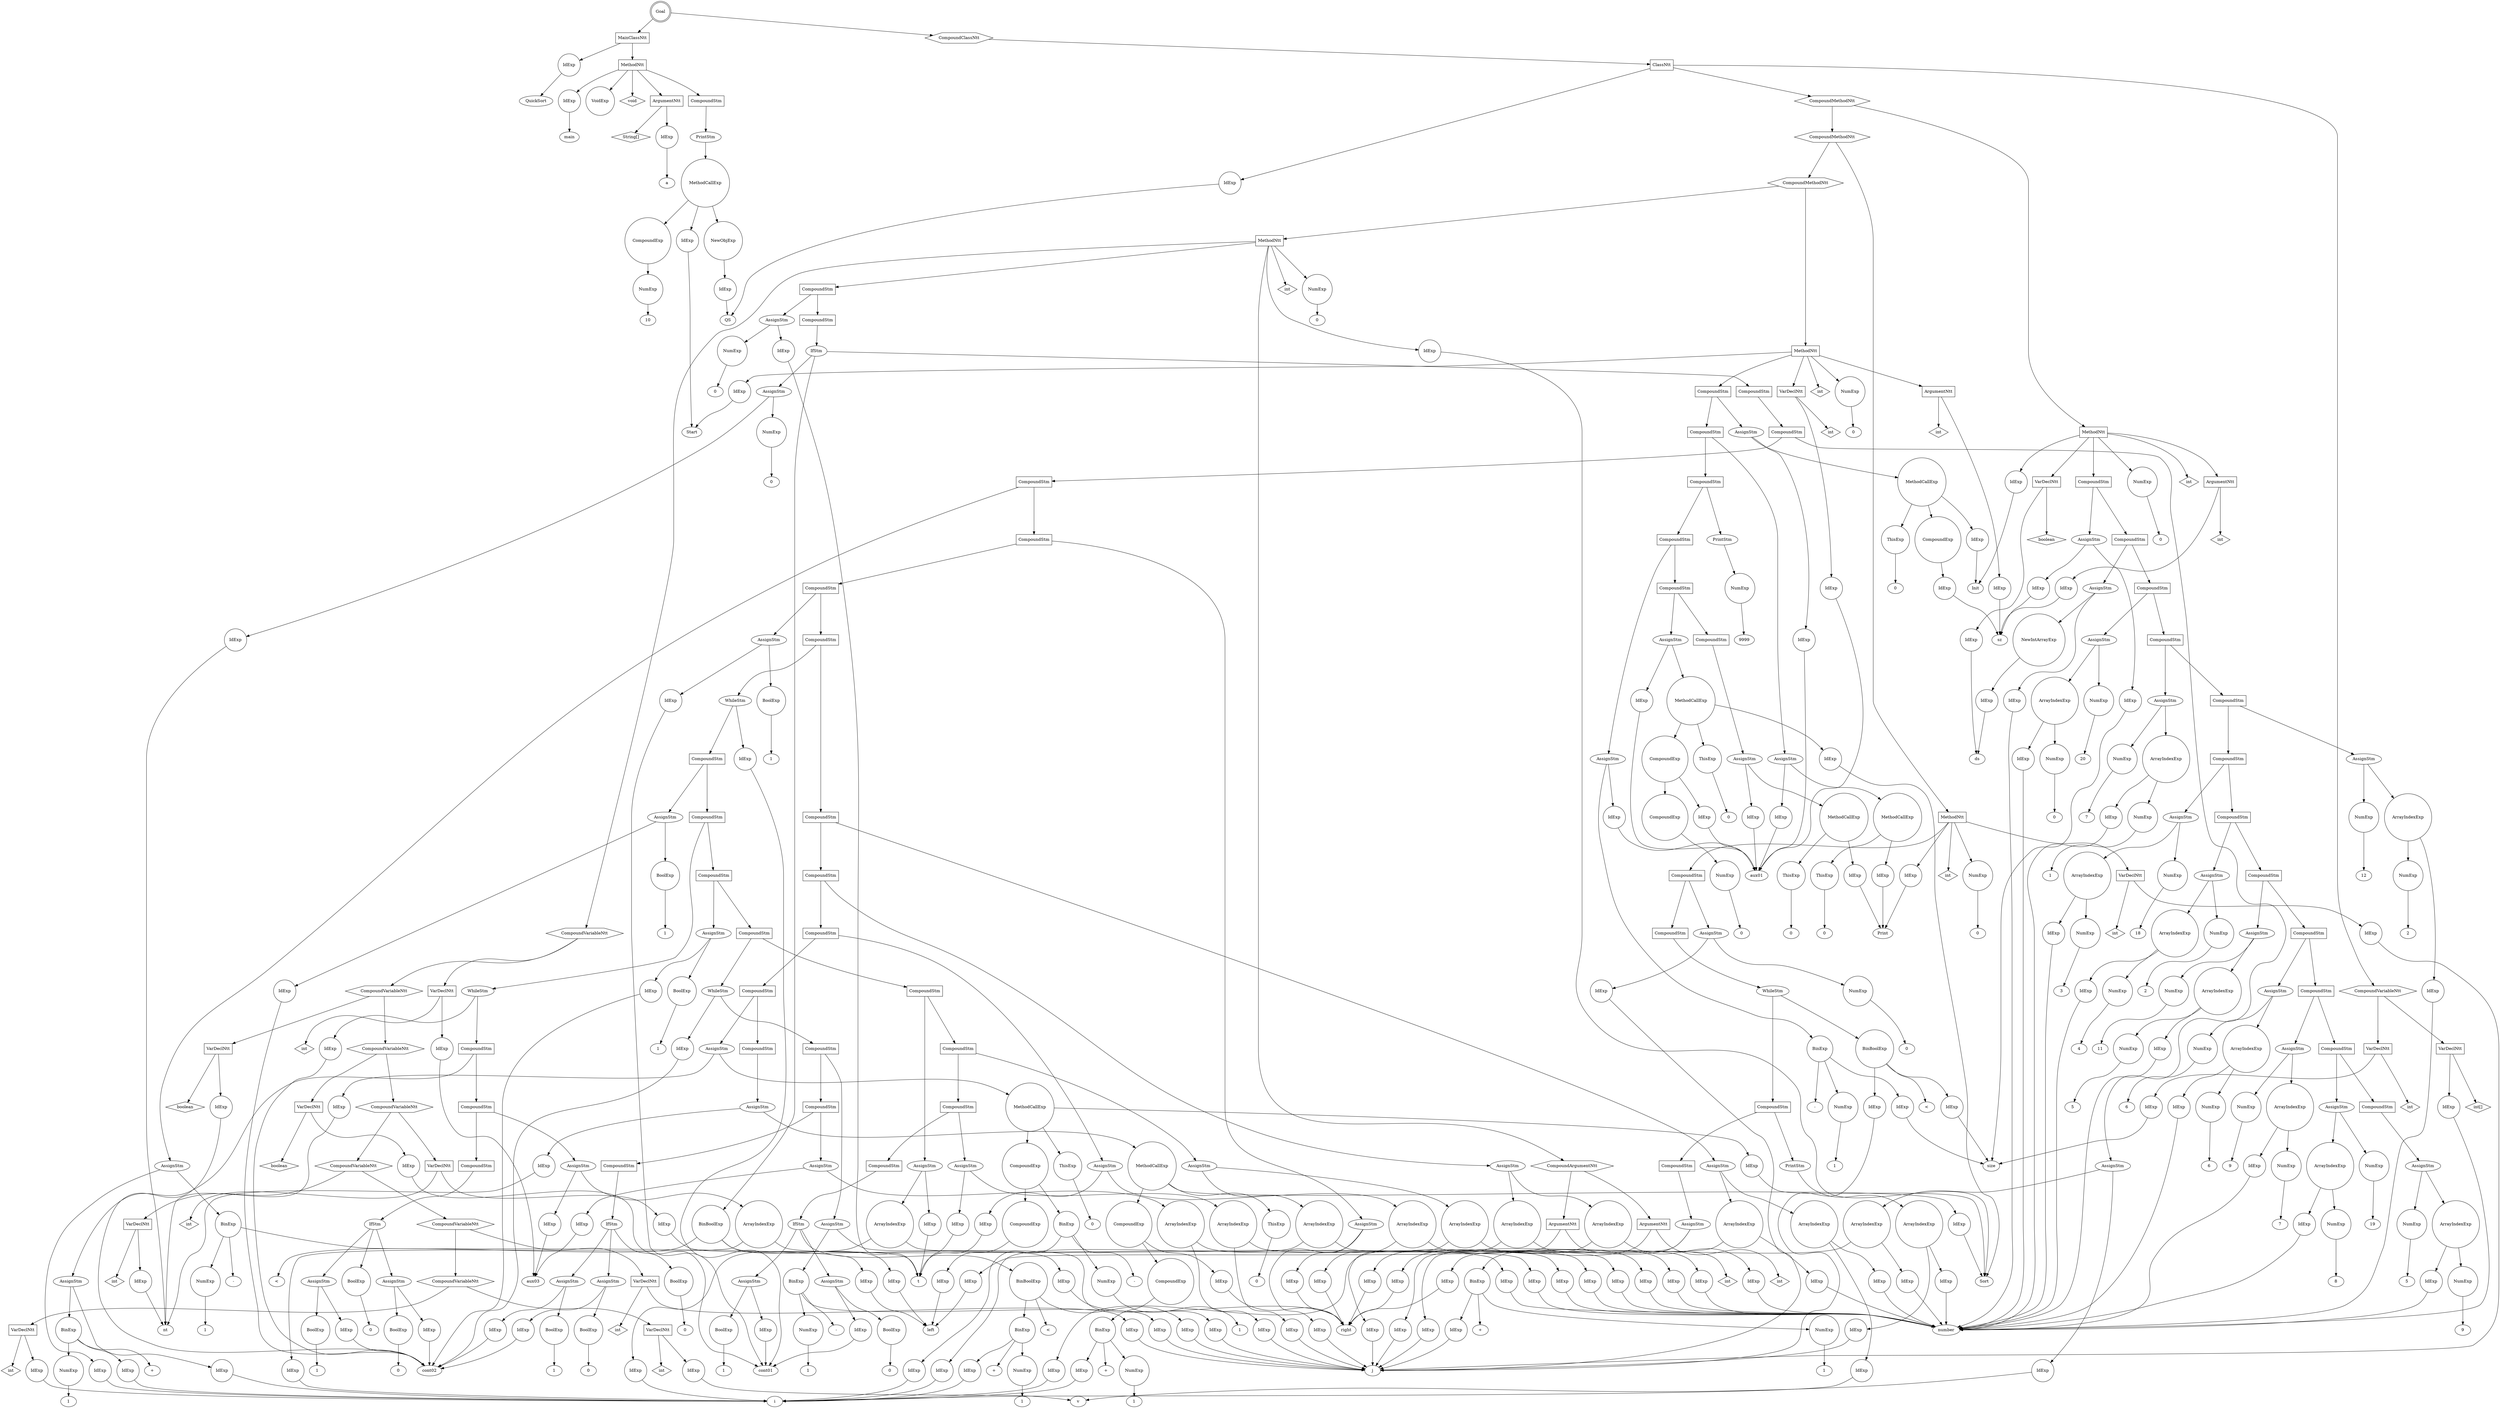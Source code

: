 digraph my_graph {
-1261397456;
-1261397456[label = "Goal", shape = "doublecircle"];
-1261397456->-1261435184;
-1261435184[label = "MainClassNtt", shape = "box"];
-1261435184->-1261434176
-1261434176[label = "IdExp", shape = "circle"];
-1261434176->-1259338288;
-1259338288[label = "QuickSort"];
-1261435184->-1250949040;
-1250949040[label = "MethodNtt", shape = "box"];
-1250949040->-1261435232;
-1261435232[label = "void", shape = "diamond" ];
-1250949040->-1261435280
-1261435280[label = "IdExp", shape = "circle"];
-1261435280->-1259338672;
-1259338672[label = "main"];
-1250949040->-1261435424;
-1261435424[label = "ArgumentNtt", shape = "box"];
-1261435424->-1261435376;
-1261435376[label = "String[]", shape = "diamond" ];
-1261435424->-1261434368
-1261434368[label = "IdExp", shape = "circle"];
-1261434368->-1259338448;
-1259338448[label = "a"];
-1250949040->-1261435136;
-1261435136[label = "CompoundStm", shape = "polygon"];
-1261435136->-1259338640;
-1259338640[label = "PrintStm", shape = "ellipse"];
-1259338640->-1261435040
-1261435040[label = "MethodCallExp", shape = "circle"];
-1261435040->-1261434608
-1261434608[label = "NewObjExp", shape = "circle"];
-1261434608->-1261434512
-1261434512[label = "IdExp", shape = "circle"];
-1261434512->-1259338512;
-1259338512[label = "QS"];
-1261435040->-1261434752
-1261434752[label = "IdExp", shape = "circle"];
-1261434752->-1259338576;
-1259338576[label = "Start"];
-1261435040->-1261434944;
-1261434944[label = "CompoundExp", shape = "circle"];
-1261434944->-1261434848
-1261434848[label = "NumExp", shape = "circle"];
-1261434848->-1261434847;
-1261434847[label = "10"];
-1250949040->-1259338736
-1259338736[label = "VoidExp", shape = "circle"];
-1261397456->-1261397408;
-1261397408[label = "CompoundClassNtt", shape = "hexagon"];
-1261397408->-1261397360;
-1261397360[label = "ClassNtt", shape = "box"];
-1261397360->-1261435712
-1261435712[label = "IdExp", shape = "circle"];
-1261435712->-1259338512;
-1259338512[label = "QS"];
-1261397360->-1261436336;
-1261436336[label = "CompoundVariableNtt", shape = "hexagon"];
-1261436336->-1261436000;
-1261436000[label = "VarDeclNtt", shape = "box"];
-1261436000->-1261435808;
-1261435808[label = "int[]", shape = "diamond" ];
-1261436000->-1261435904
-1261435904[label = "IdExp", shape = "circle"];
-1261435904->-1259338768;
-1259338768[label = "number"];
-1261436336->-1261436288;
-1261436288[label = "VarDeclNtt", shape = "box"];
-1261436288->-1261436096;
-1261436096[label = "int", shape = "diamond" ];
-1261436288->-1261436192
-1261436192[label = "IdExp", shape = "circle"];
-1261436192->-1259338832;
-1259338832[label = "size"];
-1261397360->-1261397312;
-1261397312[label = "CompoundMethodNtt", shape = "hexagon"];
-1261397312->-1261408688;
-1261408688[label = "CompoundMethodNtt", shape = "hexagon"];
-1261408688->-1261406240;
-1261406240[label = "CompoundMethodNtt", shape = "hexagon"];
-1261406240->-1250949616;
-1250949616[label = "MethodNtt", shape = "box"];
-1250949616->-1261436384;
-1261436384[label = "int", shape = "diamond" ];
-1250949616->-1261436480
-1261436480[label = "IdExp", shape = "circle"];
-1261436480->-1259338576;
-1259338576[label = "Start"];
-1250949616->-1261436768;
-1261436768[label = "ArgumentNtt", shape = "box"];
-1261436768->-1261436576;
-1261436576[label = "int", shape = "diamond" ];
-1261436768->-1261436672
-1261436672[label = "IdExp", shape = "circle"];
-1261436672->-1259338896;
-1259338896[label = "sz"];
-1250949616->-1261430912;
-1261430912[label = "VarDeclNtt", shape = "box"];
-1261430912->-1261436864;
-1261436864[label = "int", shape = "diamond" ];
-1261430912->-1261430816
-1261430816[label = "IdExp", shape = "circle"];
-1261430816->-1259338960;
-1259338960[label = "aux01"];
-1250949616->-1261428512;
-1261428512[label = "CompoundStm", shape = "polygon"];
-1261428512->-1261428464;
-1261428464[label = "CompoundStm", shape = "polygon"];
-1261428464->-1261428416;
-1261428416[label = "CompoundStm", shape = "polygon"];
-1261428416->-1261428368;
-1261428368[label = "CompoundStm", shape = "polygon"];
-1261428368->-1261428320;
-1261428320[label = "CompoundStm", shape = "polygon"];
-1261428320->-1261428272;
-1261428272[label = "CompoundStm", shape = "polygon"];
-1261428272->-1261428224;
-1261428224[label = "AssignStm", shape = "ellipse"];
-1261428224->-1261427792
-1261427792[label = "IdExp", shape = "circle"];
-1261427792->-1259338960;
-1259338960[label = "aux01"];
-1261428224->-1261428128
-1261428128[label = "MethodCallExp", shape = "circle"];
-1261428128->-1261427888
-1261427888[label = "ThisExp", shape = "circle"];
-1261427888->-1261427887;
-1261427887[label = "0"];
-1261428128->-1261428032
-1261428032[label = "IdExp", shape = "circle"];
-1261428032->-1259339088;
-1259339088[label = "Print"];
-1261428320->-1261433840;
-1261433840[label = "AssignStm", shape = "ellipse"];
-1261433840->-1261432976
-1261432976[label = "IdExp", shape = "circle"];
-1261432976->-1259338960;
-1259338960[label = "aux01"];
-1261433840->-1261433744
-1261433744[label = "MethodCallExp", shape = "circle"];
-1261433744->-1261433072
-1261433072[label = "ThisExp", shape = "circle"];
-1261433072->-1261433071;
-1261433071[label = "0"];
-1261433744->-1261433216
-1261433216[label = "IdExp", shape = "circle"];
-1261433216->-1259339184;
-1259339184[label = "Sort"];
-1261433744->-1261433648;
-1261433648[label = "CompoundExp", shape = "circle"];
-1261433648->-1261433408;
-1261433408[label = "CompoundExp", shape = "circle"];
-1261433408->-1261433312
-1261433312[label = "NumExp", shape = "circle"];
-1261433312->-1261433311;
-1261433311[label = "0"];
-1261433648->-1261433552
-1261433552[label = "IdExp", shape = "circle"];
-1261433552->-1259338960;
-1259338960[label = "aux01"];
-1261428368->-1261432880;
-1261432880[label = "AssignStm", shape = "ellipse"];
-1261432880->-1261432448
-1261432448[label = "IdExp", shape = "circle"];
-1261432448->-1259338960;
-1259338960[label = "aux01"];
-1261432880->-1261432784;
-1261432784[label = "BinExp", shape = "circle"];
-1261432784->-1261432592
-1261432592[label = "IdExp", shape = "circle"];
-1261432592->-1259338832;
-1259338832[label = "size"];
-1261432784->-1261432783;
-1261432783[label = "-" ];
-1261432784->-1261432688
-1261432688[label = "NumExp", shape = "circle"];
-1261432688->-1261432687;
-1261432687[label = "1"];
-1261428416->-1259339152;
-1259339152[label = "PrintStm", shape = "ellipse"];
-1259339152->-1261432304
-1261432304[label = "NumExp", shape = "circle"];
-1261432304->-1261432303;
-1261432303[label = "9999"];
-1261428464->-1261432256;
-1261432256[label = "AssignStm", shape = "ellipse"];
-1261432256->-1261431824
-1261431824[label = "IdExp", shape = "circle"];
-1261431824->-1259338960;
-1259338960[label = "aux01"];
-1261432256->-1261432160
-1261432160[label = "MethodCallExp", shape = "circle"];
-1261432160->-1261431920
-1261431920[label = "ThisExp", shape = "circle"];
-1261431920->-1261431919;
-1261431919[label = "0"];
-1261432160->-1261432064
-1261432064[label = "IdExp", shape = "circle"];
-1261432064->-1259339088;
-1259339088[label = "Print"];
-1261428512->-1261431728;
-1261431728[label = "AssignStm", shape = "ellipse"];
-1261431728->-1261431056
-1261431056[label = "IdExp", shape = "circle"];
-1261431056->-1259338960;
-1259338960[label = "aux01"];
-1261431728->-1261431632
-1261431632[label = "MethodCallExp", shape = "circle"];
-1261431632->-1261431152
-1261431152[label = "ThisExp", shape = "circle"];
-1261431152->-1261431151;
-1261431151[label = "0"];
-1261431632->-1261431296
-1261431296[label = "IdExp", shape = "circle"];
-1261431296->-1259339024;
-1259339024[label = "Init"];
-1261431632->-1261431536;
-1261431536[label = "CompoundExp", shape = "circle"];
-1261431536->-1261431440
-1261431440[label = "IdExp", shape = "circle"];
-1261431440->-1259338896;
-1259338896[label = "sz"];
-1250949616->-1261428560
-1261428560[label = "NumExp", shape = "circle"];
-1261428560->-1261428559;
-1261428559[label = "0"];
-1261406240->-1250950320;
-1250950320[label = "MethodNtt", shape = "box"];
-1250950320->-1261428704;
-1261428704[label = "int", shape = "diamond" ];
-1250950320->-1261428800
-1261428800[label = "IdExp", shape = "circle"];
-1261428800->-1259339184;
-1259339184[label = "Sort"];
-1250950320->-1261429424;
-1261429424[label = "CompoundArgumentNtt", shape = "hexagon"];
-1261429424->-1261429088;
-1261429088[label = "ArgumentNtt", shape = "box"];
-1261429088->-1261428896;
-1261428896[label = "int", shape = "diamond" ];
-1261429088->-1261428992
-1261428992[label = "IdExp", shape = "circle"];
-1261428992->-1259339248;
-1259339248[label = "left"];
-1261429424->-1261429376;
-1261429376[label = "ArgumentNtt", shape = "box"];
-1261429376->-1261429184;
-1261429184[label = "int", shape = "diamond" ];
-1261429376->-1261429280
-1261429280[label = "IdExp", shape = "circle"];
-1261429280->-1259339312;
-1259339312[label = "right"];
-1250950320->-1261425584;
-1261425584[label = "CompoundVariableNtt", shape = "hexagon"];
-1261425584->-1261425296;
-1261425296[label = "CompoundVariableNtt", shape = "hexagon"];
-1261425296->-1261425008;
-1261425008[label = "CompoundVariableNtt", shape = "hexagon"];
-1261425008->-1261424720;
-1261424720[label = "CompoundVariableNtt", shape = "hexagon"];
-1261424720->-1261430576;
-1261430576[label = "CompoundVariableNtt", shape = "hexagon"];
-1261430576->-1261430288;
-1261430288[label = "CompoundVariableNtt", shape = "hexagon"];
-1261430288->-1261430000;
-1261430000[label = "CompoundVariableNtt", shape = "hexagon"];
-1261430000->-1261429664;
-1261429664[label = "VarDeclNtt", shape = "box"];
-1261429664->-1261429472;
-1261429472[label = "int", shape = "diamond" ];
-1261429664->-1261429568
-1261429568[label = "IdExp", shape = "circle"];
-1261429568->-1259339376;
-1259339376[label = "v"];
-1261430000->-1261429952;
-1261429952[label = "VarDeclNtt", shape = "box"];
-1261429952->-1261429760;
-1261429760[label = "int", shape = "diamond" ];
-1261429952->-1261429856
-1261429856[label = "IdExp", shape = "circle"];
-1261429856->-1259339440;
-1259339440[label = "i"];
-1261430288->-1261430240;
-1261430240[label = "VarDeclNtt", shape = "box"];
-1261430240->-1261430048;
-1261430048[label = "int", shape = "diamond" ];
-1261430240->-1261430144
-1261430144[label = "IdExp", shape = "circle"];
-1261430144->-1259339504;
-1259339504[label = "j"];
-1261430576->-1261430528;
-1261430528[label = "VarDeclNtt", shape = "box"];
-1261430528->-1261430336;
-1261430336[label = "int", shape = "diamond" ];
-1261430528->-1261430432
-1261430432[label = "IdExp", shape = "circle"];
-1261430432->-1259339568;
-1259339568[label = "nt"];
-1261424720->-1261424672;
-1261424672[label = "VarDeclNtt", shape = "box"];
-1261424672->-1261430624;
-1261430624[label = "int", shape = "diamond" ];
-1261424672->-1261430720
-1261430720[label = "IdExp", shape = "circle"];
-1261430720->-1259339632;
-1259339632[label = "t"];
-1261425008->-1261424960;
-1261424960[label = "VarDeclNtt", shape = "box"];
-1261424960->-1261424768;
-1261424768[label = "boolean", shape = "diamond" ];
-1261424960->-1261424864
-1261424864[label = "IdExp", shape = "circle"];
-1261424864->-1259339696;
-1259339696[label = "cont01"];
-1261425296->-1261425248;
-1261425248[label = "VarDeclNtt", shape = "box"];
-1261425248->-1261425056;
-1261425056[label = "boolean", shape = "diamond" ];
-1261425248->-1261425152
-1261425152[label = "IdExp", shape = "circle"];
-1261425152->-1259339760;
-1259339760[label = "cont02"];
-1261425584->-1261425536;
-1261425536[label = "VarDeclNtt", shape = "box"];
-1261425536->-1261425344;
-1261425344[label = "int", shape = "diamond" ];
-1261425536->-1261425440
-1261425440[label = "IdExp", shape = "circle"];
-1261425440->-1259335728;
-1259335728[label = "aux03"];
-1250950320->-1261412240;
-1261412240[label = "CompoundStm", shape = "polygon"];
-1261412240->-1261412192;
-1261412192[label = "CompoundStm", shape = "polygon"];
-1261412192->-1261412144;
-1261412144[label = "IfStm", shape = "ellipse"];
-1261412144->-1261426208;
-1261426208[label = "BinBoolExp", shape = "circle"];
-1261426208->-1261425968
-1261425968[label = "IdExp", shape = "circle"];
-1261425968->-1259339248;
-1259339248[label = "left"];
-1261426208->-1261426207;
-1261426207[label = "<" ];
-1261426208->-1261426112
-1261426112[label = "IdExp", shape = "circle"];
-1261426112->-1259339312;
-1259339312[label = "right"];
-1261412144->-1261411808;
-1261411808[label = "CompoundStm", shape = "polygon"];
-1261411808->-1261411760;
-1261411760[label = "CompoundStm", shape = "polygon"];
-1261411760->-1261411712;
-1261411712[label = "CompoundStm", shape = "polygon"];
-1261411712->-1261411664;
-1261411664[label = "CompoundStm", shape = "polygon"];
-1261411664->-1261411616;
-1261411616[label = "CompoundStm", shape = "polygon"];
-1261411616->-1261411568;
-1261411568[label = "CompoundStm", shape = "polygon"];
-1261411568->-1261411520;
-1261411520[label = "CompoundStm", shape = "polygon"];
-1261411520->-1261411472;
-1261411472[label = "CompoundStm", shape = "polygon"];
-1261411472->-1261411424;
-1261411424[label = "CompoundStm", shape = "polygon"];
-1261411424->-1261411376;
-1261411376[label = "CompoundStm", shape = "polygon"];
-1261411376->-1261411328;
-1261411328[label = "CompoundStm", shape = "polygon"];
-1261411328->-1261411280;
-1261411280[label = "AssignStm", shape = "ellipse"];
-1261411280->-1261410176
-1261410176[label = "IdExp", shape = "circle"];
-1261410176->-1259339568;
-1259339568[label = "nt"];
-1261411280->-1261411184
-1261411184[label = "MethodCallExp", shape = "circle"];
-1261411184->-1261410272
-1261410272[label = "ThisExp", shape = "circle"];
-1261410272->-1261410271;
-1261410271[label = "0"];
-1261411184->-1261410416
-1261410416[label = "IdExp", shape = "circle"];
-1261410416->-1259339184;
-1259339184[label = "Sort"];
-1261411184->-1261411088;
-1261411088[label = "CompoundExp", shape = "circle"];
-1261411088->-1261410848;
-1261410848[label = "CompoundExp", shape = "circle"];
-1261410848->-1261410752;
-1261410752[label = "BinExp", shape = "circle"];
-1261410752->-1261410560
-1261410560[label = "IdExp", shape = "circle"];
-1261410560->-1259339440;
-1259339440[label = "i"];
-1261410752->-1261410751;
-1261410751[label = "+" ];
-1261410752->-1261410656
-1261410656[label = "NumExp", shape = "circle"];
-1261410656->-1261410655;
-1261410655[label = "1"];
-1261411088->-1261410992
-1261410992[label = "IdExp", shape = "circle"];
-1261410992->-1259339312;
-1259339312[label = "right"];
-1261411376->-1261410080;
-1261410080[label = "AssignStm", shape = "ellipse"];
-1261410080->-1261415120
-1261415120[label = "IdExp", shape = "circle"];
-1261415120->-1259339568;
-1259339568[label = "nt"];
-1261410080->-1261409984
-1261409984[label = "MethodCallExp", shape = "circle"];
-1261409984->-1261415216
-1261415216[label = "ThisExp", shape = "circle"];
-1261415216->-1261415215;
-1261415215[label = "0"];
-1261409984->-1261415360
-1261415360[label = "IdExp", shape = "circle"];
-1261415360->-1259339184;
-1259339184[label = "Sort"];
-1261409984->-1261409888;
-1261409888[label = "CompoundExp", shape = "circle"];
-1261409888->-1261409456;
-1261409456[label = "CompoundExp", shape = "circle"];
-1261409456->-1261409360
-1261409360[label = "IdExp", shape = "circle"];
-1261409360->-1259339248;
-1259339248[label = "left"];
-1261409888->-1261409792;
-1261409792[label = "BinExp", shape = "circle"];
-1261409792->-1261409600
-1261409600[label = "IdExp", shape = "circle"];
-1261409600->-1259339440;
-1259339440[label = "i"];
-1261409792->-1261409791;
-1261409791[label = "-" ];
-1261409792->-1261409696
-1261409696[label = "NumExp", shape = "circle"];
-1261409696->-1261409695;
-1261409695[label = "1"];
-1261411424->-1261415024;
-1261415024[label = "AssignStm", shape = "ellipse"];
-1261415024->-1261414784
-1261414784[label = "ArrayIndexExp", shape = "circle"];
-1261414784->-1261414544
-1261414544[label = "IdExp", shape = "circle"];
-1261414544->-1259338768;
-1259338768[label = "number"];
-1261414784->-1261414688
-1261414688[label = "IdExp", shape = "circle"];
-1261414688->-1259339312;
-1259339312[label = "right"];
-1261415024->-1261414928
-1261414928[label = "IdExp", shape = "circle"];
-1261414928->-1259339632;
-1259339632[label = "t"];
-1261411472->-1261414448;
-1261414448[label = "AssignStm", shape = "ellipse"];
-1261414448->-1261413968
-1261413968[label = "ArrayIndexExp", shape = "circle"];
-1261413968->-1261413728
-1261413728[label = "IdExp", shape = "circle"];
-1261413728->-1259338768;
-1259338768[label = "number"];
-1261413968->-1261413872
-1261413872[label = "IdExp", shape = "circle"];
-1261413872->-1259339440;
-1259339440[label = "i"];
-1261414448->-1261414352
-1261414352[label = "ArrayIndexExp", shape = "circle"];
-1261414352->-1261414112
-1261414112[label = "IdExp", shape = "circle"];
-1261414112->-1259338768;
-1259338768[label = "number"];
-1261414352->-1261414256
-1261414256[label = "IdExp", shape = "circle"];
-1261414256->-1259339312;
-1259339312[label = "right"];
-1261411520->-1261413632;
-1261413632[label = "AssignStm", shape = "ellipse"];
-1261413632->-1261413152
-1261413152[label = "ArrayIndexExp", shape = "circle"];
-1261413152->-1261412912
-1261412912[label = "IdExp", shape = "circle"];
-1261412912->-1259338768;
-1259338768[label = "number"];
-1261413152->-1261413056
-1261413056[label = "IdExp", shape = "circle"];
-1261413056->-1259339504;
-1259339504[label = "j"];
-1261413632->-1261413536
-1261413536[label = "ArrayIndexExp", shape = "circle"];
-1261413536->-1261413296
-1261413296[label = "IdExp", shape = "circle"];
-1261413296->-1259338768;
-1259338768[label = "number"];
-1261413536->-1261413440
-1261413440[label = "IdExp", shape = "circle"];
-1261413440->-1259339440;
-1259339440[label = "i"];
-1261411568->-1261412816;
-1261412816[label = "WhileStm", shape = "ellipse"];
-1261412816->-1261421936
-1261421936[label = "IdExp", shape = "circle"];
-1261421936->-1259339696;
-1259339696[label = "cont01"];
-1261412816->-1261412768;
-1261412768[label = "CompoundStm", shape = "polygon"];
-1261412768->-1261412720;
-1261412720[label = "CompoundStm", shape = "polygon"];
-1261412720->-1261412672;
-1261412672[label = "CompoundStm", shape = "polygon"];
-1261412672->-1261412624;
-1261412624[label = "CompoundStm", shape = "polygon"];
-1261412624->-1261412576;
-1261412576[label = "CompoundStm", shape = "polygon"];
-1261412576->-1261412528;
-1261412528[label = "CompoundStm", shape = "polygon"];
-1261412528->-1261412480;
-1261412480[label = "CompoundStm", shape = "polygon"];
-1261412480->-1261412432;
-1261412432[label = "CompoundStm", shape = "polygon"];
-1261412432->-1261412384;
-1261412384[label = "IfStm", shape = "ellipse"];
-1261412384->-1261417856;
-1261417856[label = "BinBoolExp", shape = "circle"];
-1261417856->-1261417424
-1261417424[label = "IdExp", shape = "circle"];
-1261417424->-1259339504;
-1259339504[label = "j"];
-1261417856->-1261417855;
-1261417855[label = "<" ];
-1261417856->-1261417760;
-1261417760[label = "BinExp", shape = "circle"];
-1261417760->-1261417568
-1261417568[label = "IdExp", shape = "circle"];
-1261417568->-1259339440;
-1259339440[label = "i"];
-1261417760->-1261417759;
-1261417759[label = "+" ];
-1261417760->-1261417664
-1261417664[label = "NumExp", shape = "circle"];
-1261417664->-1261417663;
-1261417663[label = "1"];
-1261412384->-1261418192;
-1261418192[label = "AssignStm", shape = "ellipse"];
-1261418192->-1261418000
-1261418000[label = "IdExp", shape = "circle"];
-1261418000->-1259339696;
-1259339696[label = "cont01"];
-1261418192->-1261418096
-1261418096[label = "BoolExp", shape = "circle"];
-1261418096->-1261418095;
-1261418095[label = "0"];
-1261412384->-1261418480;
-1261418480[label = "AssignStm", shape = "ellipse"];
-1261418480->-1261418288
-1261418288[label = "IdExp", shape = "circle"];
-1261418288->-1259339696;
-1259339696[label = "cont01"];
-1261418480->-1261418384
-1261418384[label = "BoolExp", shape = "circle"];
-1261418384->-1261418383;
-1261418383[label = "1"];
-1261412480->-1261417328;
-1261417328[label = "AssignStm", shape = "ellipse"];
-1261417328->-1261417088
-1261417088[label = "ArrayIndexExp", shape = "circle"];
-1261417088->-1261416848
-1261416848[label = "IdExp", shape = "circle"];
-1261416848->-1259338768;
-1259338768[label = "number"];
-1261417088->-1261416992
-1261416992[label = "IdExp", shape = "circle"];
-1261416992->-1259339504;
-1259339504[label = "j"];
-1261417328->-1261417232
-1261417232[label = "IdExp", shape = "circle"];
-1261417232->-1259339632;
-1259339632[label = "t"];
-1261412528->-1261416752;
-1261416752[label = "AssignStm", shape = "ellipse"];
-1261416752->-1261416272
-1261416272[label = "ArrayIndexExp", shape = "circle"];
-1261416272->-1261416032
-1261416032[label = "IdExp", shape = "circle"];
-1261416032->-1259338768;
-1259338768[label = "number"];
-1261416272->-1261416176
-1261416176[label = "IdExp", shape = "circle"];
-1261416176->-1259339440;
-1259339440[label = "i"];
-1261416752->-1261416656
-1261416656[label = "ArrayIndexExp", shape = "circle"];
-1261416656->-1261416416
-1261416416[label = "IdExp", shape = "circle"];
-1261416416->-1259338768;
-1259338768[label = "number"];
-1261416656->-1261416560
-1261416560[label = "IdExp", shape = "circle"];
-1261416560->-1259339504;
-1259339504[label = "j"];
-1261412576->-1261415936;
-1261415936[label = "AssignStm", shape = "ellipse"];
-1261415936->-1261415456
-1261415456[label = "IdExp", shape = "circle"];
-1261415456->-1259339632;
-1259339632[label = "t"];
-1261415936->-1261415840
-1261415840[label = "ArrayIndexExp", shape = "circle"];
-1261415840->-1261415600
-1261415600[label = "IdExp", shape = "circle"];
-1261415600->-1259338768;
-1259338768[label = "number"];
-1261415840->-1261415744
-1261415744[label = "IdExp", shape = "circle"];
-1261415744->-1259339440;
-1259339440[label = "i"];
-1261412624->-1261421504;
-1261421504[label = "WhileStm", shape = "ellipse"];
-1261421504->-1261419056
-1261419056[label = "IdExp", shape = "circle"];
-1261419056->-1259339760;
-1259339760[label = "cont02"];
-1261421504->-1261421456;
-1261421456[label = "CompoundStm", shape = "polygon"];
-1261421456->-1261421408;
-1261421408[label = "CompoundStm", shape = "polygon"];
-1261421408->-1261421360;
-1261421360[label = "CompoundStm", shape = "polygon"];
-1261421360->-1261421312;
-1261421312[label = "IfStm", shape = "ellipse"];
-1261421312->-1261420640
-1261420640[label = "BoolExp", shape = "circle"];
-1261420640->-1261420639;
-1261420639[label = "0"];
-1261421312->-1261420976;
-1261420976[label = "AssignStm", shape = "ellipse"];
-1261420976->-1261420784
-1261420784[label = "IdExp", shape = "circle"];
-1261420784->-1259339760;
-1259339760[label = "cont02"];
-1261420976->-1261420880
-1261420880[label = "BoolExp", shape = "circle"];
-1261420880->-1261420879;
-1261420879[label = "0"];
-1261421312->-1261421264;
-1261421264[label = "AssignStm", shape = "ellipse"];
-1261421264->-1261421072
-1261421072[label = "IdExp", shape = "circle"];
-1261421072->-1259339760;
-1259339760[label = "cont02"];
-1261421264->-1261421168
-1261421168[label = "BoolExp", shape = "circle"];
-1261421168->-1261421167;
-1261421167[label = "1"];
-1261421408->-1261420208;
-1261420208[label = "AssignStm", shape = "ellipse"];
-1261420208->-1261419728
-1261419728[label = "IdExp", shape = "circle"];
-1261419728->-1259335728;
-1259335728[label = "aux03"];
-1261420208->-1261420112
-1261420112[label = "ArrayIndexExp", shape = "circle"];
-1261420112->-1261419872
-1261419872[label = "IdExp", shape = "circle"];
-1261419872->-1259338768;
-1259338768[label = "number"];
-1261420112->-1261420016
-1261420016[label = "IdExp", shape = "circle"];
-1261420016->-1259339504;
-1259339504[label = "j"];
-1261421456->-1261419632;
-1261419632[label = "AssignStm", shape = "ellipse"];
-1261419632->-1261419200
-1261419200[label = "IdExp", shape = "circle"];
-1261419200->-1259339504;
-1259339504[label = "j"];
-1261419632->-1261419536;
-1261419536[label = "BinExp", shape = "circle"];
-1261419536->-1261419344
-1261419344[label = "IdExp", shape = "circle"];
-1261419344->-1259339504;
-1259339504[label = "j"];
-1261419536->-1261419535;
-1261419535[label = "-" ];
-1261419536->-1261419440
-1261419440[label = "NumExp", shape = "circle"];
-1261419440->-1261419439;
-1261419439[label = "1"];
-1261412672->-1261418960;
-1261418960[label = "AssignStm", shape = "ellipse"];
-1261418960->-1261418768
-1261418768[label = "IdExp", shape = "circle"];
-1261418768->-1259339760;
-1259339760[label = "cont02"];
-1261418960->-1261418864
-1261418864[label = "BoolExp", shape = "circle"];
-1261418864->-1261418863;
-1261418863[label = "1"];
-1261412720->-1261418672;
-1261418672[label = "WhileStm", shape = "ellipse"];
-1261418672->-1261422368
-1261422368[label = "IdExp", shape = "circle"];
-1261422368->-1259339760;
-1259339760[label = "cont02"];
-1261418672->-1261418624;
-1261418624[label = "CompoundStm", shape = "polygon"];
-1261418624->-1261418576;
-1261418576[label = "CompoundStm", shape = "polygon"];
-1261418576->-1261418528;
-1261418528[label = "CompoundStm", shape = "polygon"];
-1261418528->-1261424624;
-1261424624[label = "IfStm", shape = "ellipse"];
-1261424624->-1261423952
-1261423952[label = "BoolExp", shape = "circle"];
-1261423952->-1261423951;
-1261423951[label = "0"];
-1261424624->-1261424288;
-1261424288[label = "AssignStm", shape = "ellipse"];
-1261424288->-1261424096
-1261424096[label = "IdExp", shape = "circle"];
-1261424096->-1259339760;
-1259339760[label = "cont02"];
-1261424288->-1261424192
-1261424192[label = "BoolExp", shape = "circle"];
-1261424192->-1261424191;
-1261424191[label = "0"];
-1261424624->-1261424576;
-1261424576[label = "AssignStm", shape = "ellipse"];
-1261424576->-1261424384
-1261424384[label = "IdExp", shape = "circle"];
-1261424384->-1259339760;
-1259339760[label = "cont02"];
-1261424576->-1261424480
-1261424480[label = "BoolExp", shape = "circle"];
-1261424480->-1261424479;
-1261424479[label = "1"];
-1261418576->-1261423520;
-1261423520[label = "AssignStm", shape = "ellipse"];
-1261423520->-1261423040
-1261423040[label = "IdExp", shape = "circle"];
-1261423040->-1259335728;
-1259335728[label = "aux03"];
-1261423520->-1261423424
-1261423424[label = "ArrayIndexExp", shape = "circle"];
-1261423424->-1261423184
-1261423184[label = "IdExp", shape = "circle"];
-1261423184->-1259338768;
-1259338768[label = "number"];
-1261423424->-1261423328
-1261423328[label = "IdExp", shape = "circle"];
-1261423328->-1259339440;
-1259339440[label = "i"];
-1261418624->-1261422944;
-1261422944[label = "AssignStm", shape = "ellipse"];
-1261422944->-1261422512
-1261422512[label = "IdExp", shape = "circle"];
-1261422512->-1259339440;
-1259339440[label = "i"];
-1261422944->-1261422848;
-1261422848[label = "BinExp", shape = "circle"];
-1261422848->-1261422656
-1261422656[label = "IdExp", shape = "circle"];
-1261422656->-1259339440;
-1259339440[label = "i"];
-1261422848->-1261422847;
-1261422847[label = "+" ];
-1261422848->-1261422752
-1261422752[label = "NumExp", shape = "circle"];
-1261422752->-1261422751;
-1261422751[label = "1"];
-1261412768->-1261422272;
-1261422272[label = "AssignStm", shape = "ellipse"];
-1261422272->-1261422080
-1261422080[label = "IdExp", shape = "circle"];
-1261422080->-1259339760;
-1259339760[label = "cont02"];
-1261422272->-1261422176
-1261422176[label = "BoolExp", shape = "circle"];
-1261422176->-1261422175;
-1261422175[label = "1"];
-1261411616->-1261421840;
-1261421840[label = "AssignStm", shape = "ellipse"];
-1261421840->-1261421648
-1261421648[label = "IdExp", shape = "circle"];
-1261421648->-1259339696;
-1259339696[label = "cont01"];
-1261421840->-1261421744
-1261421744[label = "BoolExp", shape = "circle"];
-1261421744->-1261421743;
-1261421743[label = "1"];
-1261411664->-1261427696;
-1261427696[label = "AssignStm", shape = "ellipse"];
-1261427696->-1261427456
-1261427456[label = "IdExp", shape = "circle"];
-1261427456->-1259339504;
-1259339504[label = "j"];
-1261427696->-1261427600
-1261427600[label = "IdExp", shape = "circle"];
-1261427600->-1259339312;
-1259339312[label = "right"];
-1261411712->-1261427360;
-1261427360[label = "AssignStm", shape = "ellipse"];
-1261427360->-1261426928
-1261426928[label = "IdExp", shape = "circle"];
-1261426928->-1259339440;
-1259339440[label = "i"];
-1261427360->-1261427264;
-1261427264[label = "BinExp", shape = "circle"];
-1261427264->-1261427072
-1261427072[label = "IdExp", shape = "circle"];
-1261427072->-1259339248;
-1259339248[label = "left"];
-1261427264->-1261427263;
-1261427263[label = "-" ];
-1261427264->-1261427168
-1261427168[label = "NumExp", shape = "circle"];
-1261427168->-1261427167;
-1261427167[label = "1"];
-1261411760->-1261426832;
-1261426832[label = "AssignStm", shape = "ellipse"];
-1261426832->-1261426352
-1261426352[label = "IdExp", shape = "circle"];
-1261426352->-1259339376;
-1259339376[label = "v"];
-1261426832->-1261426736
-1261426736[label = "ArrayIndexExp", shape = "circle"];
-1261426736->-1261426496
-1261426496[label = "IdExp", shape = "circle"];
-1261426496->-1259338768;
-1259338768[label = "number"];
-1261426736->-1261426640
-1261426640[label = "IdExp", shape = "circle"];
-1261426640->-1259339312;
-1259339312[label = "right"];
-1261412144->-1261412096;
-1261412096[label = "AssignStm", shape = "ellipse"];
-1261412096->-1261411904
-1261411904[label = "IdExp", shape = "circle"];
-1261411904->-1259339568;
-1259339568[label = "nt"];
-1261412096->-1261412000
-1261412000[label = "NumExp", shape = "circle"];
-1261412000->-1261411999;
-1261411999[label = "0"];
-1261412240->-1261425872;
-1261425872[label = "AssignStm", shape = "ellipse"];
-1261425872->-1261425680
-1261425680[label = "IdExp", shape = "circle"];
-1261425680->-1259339632;
-1259339632[label = "t"];
-1261425872->-1261425776
-1261425776[label = "NumExp", shape = "circle"];
-1261425776->-1261425775;
-1261425775[label = "0"];
-1250950320->-1261412288
-1261412288[label = "NumExp", shape = "circle"];
-1261412288->-1261412287;
-1261412287[label = "0"];
-1261408688->-1250950384;
-1250950384[label = "MethodNtt", shape = "box"];
-1250950384->-1261406288;
-1261406288[label = "int", shape = "diamond" ];
-1250950384->-1261406384
-1261406384[label = "IdExp", shape = "circle"];
-1261406384->-1259339088;
-1259339088[label = "Print"];
-1250950384->-1261406672;
-1261406672[label = "VarDeclNtt", shape = "box"];
-1261406672->-1261406480;
-1261406480[label = "int", shape = "diamond" ];
-1261406672->-1261406576
-1261406576[label = "IdExp", shape = "circle"];
-1261406576->-1259339504;
-1259339504[label = "j"];
-1250950384->-1261408544;
-1261408544[label = "CompoundStm", shape = "polygon"];
-1261408544->-1261408496;
-1261408496[label = "CompoundStm", shape = "polygon"];
-1261408496->-1261408448;
-1261408448[label = "WhileStm", shape = "ellipse"];
-1261408448->-1261407344;
-1261407344[label = "BinBoolExp", shape = "circle"];
-1261407344->-1261407104
-1261407104[label = "IdExp", shape = "circle"];
-1261407104->-1259339504;
-1259339504[label = "j"];
-1261407344->-1261407343;
-1261407343[label = "<" ];
-1261407344->-1261407248
-1261407248[label = "IdExp", shape = "circle"];
-1261407248->-1259338832;
-1259338832[label = "size"];
-1261408448->-1261408400;
-1261408400[label = "CompoundStm", shape = "polygon"];
-1261408400->-1261408352;
-1261408352[label = "CompoundStm", shape = "polygon"];
-1261408352->-1261408304;
-1261408304[label = "AssignStm", shape = "ellipse"];
-1261408304->-1261407872
-1261407872[label = "IdExp", shape = "circle"];
-1261407872->-1259339504;
-1259339504[label = "j"];
-1261408304->-1261408208;
-1261408208[label = "BinExp", shape = "circle"];
-1261408208->-1261408016
-1261408016[label = "IdExp", shape = "circle"];
-1261408016->-1259339504;
-1259339504[label = "j"];
-1261408208->-1261408207;
-1261408207[label = "+" ];
-1261408208->-1261408112
-1261408112[label = "NumExp", shape = "circle"];
-1261408112->-1261408111;
-1261408111[label = "1"];
-1261408400->-1259335792;
-1259335792[label = "PrintStm", shape = "ellipse"];
-1259335792->-1261407728
-1261407728[label = "ArrayIndexExp", shape = "circle"];
-1261407728->-1261407488
-1261407488[label = "IdExp", shape = "circle"];
-1261407488->-1259338768;
-1259338768[label = "number"];
-1261407728->-1261407632
-1261407632[label = "IdExp", shape = "circle"];
-1261407632->-1259339504;
-1259339504[label = "j"];
-1261408544->-1261407008;
-1261407008[label = "AssignStm", shape = "ellipse"];
-1261407008->-1261406816
-1261406816[label = "IdExp", shape = "circle"];
-1261406816->-1259339504;
-1259339504[label = "j"];
-1261407008->-1261406912
-1261406912[label = "NumExp", shape = "circle"];
-1261406912->-1261406911;
-1261406911[label = "0"];
-1250950384->-1261408592
-1261408592[label = "NumExp", shape = "circle"];
-1261408592->-1261408591;
-1261408591[label = "0"];
-1261397312->-1250950512;
-1250950512[label = "MethodNtt", shape = "box"];
-1250950512->-1261408736;
-1261408736[label = "int", shape = "diamond" ];
-1250950512->-1261408832
-1261408832[label = "IdExp", shape = "circle"];
-1261408832->-1259339024;
-1259339024[label = "Init"];
-1250950512->-1261409120;
-1261409120[label = "ArgumentNtt", shape = "box"];
-1261409120->-1261408928;
-1261408928[label = "int", shape = "diamond" ];
-1261409120->-1261409024
-1261409024[label = "IdExp", shape = "circle"];
-1261409024->-1259338896;
-1259338896[label = "sz"];
-1250950512->-1261403264;
-1261403264[label = "VarDeclNtt", shape = "box"];
-1261403264->-1261409216;
-1261409216[label = "boolean", shape = "diamond" ];
-1261403264->-1261403168
-1261403168[label = "IdExp", shape = "circle"];
-1261403168->-1259335824;
-1259335824[label = "ds"];
-1250950512->-1261397168;
-1261397168[label = "CompoundStm", shape = "polygon"];
-1261397168->-1261397120;
-1261397120[label = "CompoundStm", shape = "polygon"];
-1261397120->-1261397072;
-1261397072[label = "CompoundStm", shape = "polygon"];
-1261397072->-1261397024;
-1261397024[label = "CompoundStm", shape = "polygon"];
-1261397024->-1261403120;
-1261403120[label = "CompoundStm", shape = "polygon"];
-1261403120->-1261403072;
-1261403072[label = "CompoundStm", shape = "polygon"];
-1261403072->-1261403024;
-1261403024[label = "CompoundStm", shape = "polygon"];
-1261403024->-1261402976;
-1261402976[label = "CompoundStm", shape = "polygon"];
-1261402976->-1261402928;
-1261402928[label = "CompoundStm", shape = "polygon"];
-1261402928->-1261402880;
-1261402880[label = "CompoundStm", shape = "polygon"];
-1261402880->-1261402832;
-1261402832[label = "CompoundStm", shape = "polygon"];
-1261402832->-1261402784;
-1261402784[label = "CompoundStm", shape = "polygon"];
-1261402784->-1261402736;
-1261402736[label = "AssignStm", shape = "ellipse"];
-1261402736->-1261402544
-1261402544[label = "ArrayIndexExp", shape = "circle"];
-1261402544->-1261402352
-1261402352[label = "IdExp", shape = "circle"];
-1261402352->-1259338768;
-1259338768[label = "number"];
-1261402544->-1261402448
-1261402448[label = "NumExp", shape = "circle"];
-1261402448->-1261402447;
-1261402447[label = "9"];
-1261402736->-1261402640
-1261402640[label = "NumExp", shape = "circle"];
-1261402640->-1261402639;
-1261402639[label = "5"];
-1261402832->-1261402256;
-1261402256[label = "AssignStm", shape = "ellipse"];
-1261402256->-1261402064
-1261402064[label = "ArrayIndexExp", shape = "circle"];
-1261402064->-1261401872
-1261401872[label = "IdExp", shape = "circle"];
-1261401872->-1259338768;
-1259338768[label = "number"];
-1261402064->-1261401968
-1261401968[label = "NumExp", shape = "circle"];
-1261401968->-1261401967;
-1261401967[label = "8"];
-1261402256->-1261402160
-1261402160[label = "NumExp", shape = "circle"];
-1261402160->-1261402159;
-1261402159[label = "19"];
-1261402880->-1261401776;
-1261401776[label = "AssignStm", shape = "ellipse"];
-1261401776->-1261401584
-1261401584[label = "ArrayIndexExp", shape = "circle"];
-1261401584->-1261401392
-1261401392[label = "IdExp", shape = "circle"];
-1261401392->-1259338768;
-1259338768[label = "number"];
-1261401584->-1261401488
-1261401488[label = "NumExp", shape = "circle"];
-1261401488->-1261401487;
-1261401487[label = "7"];
-1261401776->-1261401680
-1261401680[label = "NumExp", shape = "circle"];
-1261401680->-1261401679;
-1261401679[label = "9"];
-1261402928->-1261401296;
-1261401296[label = "AssignStm", shape = "ellipse"];
-1261401296->-1261401104
-1261401104[label = "ArrayIndexExp", shape = "circle"];
-1261401104->-1261400912
-1261400912[label = "IdExp", shape = "circle"];
-1261400912->-1259338768;
-1259338768[label = "number"];
-1261401104->-1261401008
-1261401008[label = "NumExp", shape = "circle"];
-1261401008->-1261401007;
-1261401007[label = "6"];
-1261401296->-1261401200
-1261401200[label = "NumExp", shape = "circle"];
-1261401200->-1261401199;
-1261401199[label = "6"];
-1261402976->-1261400816;
-1261400816[label = "AssignStm", shape = "ellipse"];
-1261400816->-1261400624
-1261400624[label = "ArrayIndexExp", shape = "circle"];
-1261400624->-1261400432
-1261400432[label = "IdExp", shape = "circle"];
-1261400432->-1259338768;
-1259338768[label = "number"];
-1261400624->-1261400528
-1261400528[label = "NumExp", shape = "circle"];
-1261400528->-1261400527;
-1261400527[label = "5"];
-1261400816->-1261400720
-1261400720[label = "NumExp", shape = "circle"];
-1261400720->-1261400719;
-1261400719[label = "11"];
-1261403024->-1261400336;
-1261400336[label = "AssignStm", shape = "ellipse"];
-1261400336->-1261400144
-1261400144[label = "ArrayIndexExp", shape = "circle"];
-1261400144->-1261406096
-1261406096[label = "IdExp", shape = "circle"];
-1261406096->-1259338768;
-1259338768[label = "number"];
-1261400144->-1261406192
-1261406192[label = "NumExp", shape = "circle"];
-1261406192->-1261406191;
-1261406191[label = "4"];
-1261400336->-1261400240
-1261400240[label = "NumExp", shape = "circle"];
-1261400240->-1261400239;
-1261400239[label = "2"];
-1261403072->-1261406000;
-1261406000[label = "AssignStm", shape = "ellipse"];
-1261406000->-1261405808
-1261405808[label = "ArrayIndexExp", shape = "circle"];
-1261405808->-1261405616
-1261405616[label = "IdExp", shape = "circle"];
-1261405616->-1259338768;
-1259338768[label = "number"];
-1261405808->-1261405712
-1261405712[label = "NumExp", shape = "circle"];
-1261405712->-1261405711;
-1261405711[label = "3"];
-1261406000->-1261405904
-1261405904[label = "NumExp", shape = "circle"];
-1261405904->-1261405903;
-1261405903[label = "18"];
-1261403120->-1261405520;
-1261405520[label = "AssignStm", shape = "ellipse"];
-1261405520->-1261405328
-1261405328[label = "ArrayIndexExp", shape = "circle"];
-1261405328->-1261405136
-1261405136[label = "IdExp", shape = "circle"];
-1261405136->-1259338768;
-1259338768[label = "number"];
-1261405328->-1261405232
-1261405232[label = "NumExp", shape = "circle"];
-1261405232->-1261405231;
-1261405231[label = "2"];
-1261405520->-1261405424
-1261405424[label = "NumExp", shape = "circle"];
-1261405424->-1261405423;
-1261405423[label = "12"];
-1261397024->-1261405040;
-1261405040[label = "AssignStm", shape = "ellipse"];
-1261405040->-1261404848
-1261404848[label = "ArrayIndexExp", shape = "circle"];
-1261404848->-1261404656
-1261404656[label = "IdExp", shape = "circle"];
-1261404656->-1259338768;
-1259338768[label = "number"];
-1261404848->-1261404752
-1261404752[label = "NumExp", shape = "circle"];
-1261404752->-1261404751;
-1261404751[label = "1"];
-1261405040->-1261404944
-1261404944[label = "NumExp", shape = "circle"];
-1261404944->-1261404943;
-1261404943[label = "7"];
-1261397072->-1261404560;
-1261404560[label = "AssignStm", shape = "ellipse"];
-1261404560->-1261404368
-1261404368[label = "ArrayIndexExp", shape = "circle"];
-1261404368->-1261404176
-1261404176[label = "IdExp", shape = "circle"];
-1261404176->-1259338768;
-1259338768[label = "number"];
-1261404368->-1261404272
-1261404272[label = "NumExp", shape = "circle"];
-1261404272->-1261404271;
-1261404271[label = "0"];
-1261404560->-1261404464
-1261404464[label = "NumExp", shape = "circle"];
-1261404464->-1261404463;
-1261404463[label = "20"];
-1261397120->-1261404080;
-1261404080[label = "AssignStm", shape = "ellipse"];
-1261404080->-1261403744
-1261403744[label = "IdExp", shape = "circle"];
-1261403744->-1259338768;
-1259338768[label = "number"];
-1261404080->-1261403984
-1261403984[label = "NewIntArrayExp", shape = "circle"];
-1261403984->-1261403888
-1261403888[label = "IdExp", shape = "circle"];
-1261403888->-1259335824;
-1259335824[label = "ds"];
-1261397168->-1261403648;
-1261403648[label = "AssignStm", shape = "ellipse"];
-1261403648->-1261403408
-1261403408[label = "IdExp", shape = "circle"];
-1261403408->-1259338832;
-1259338832[label = "size"];
-1261403648->-1261403552
-1261403552[label = "IdExp", shape = "circle"];
-1261403552->-1259338896;
-1259338896[label = "sz"];
-1250950512->-1261397216
-1261397216[label = "NumExp", shape = "circle"];
-1261397216->-1261397215;
-1261397215[label = "0"];

}